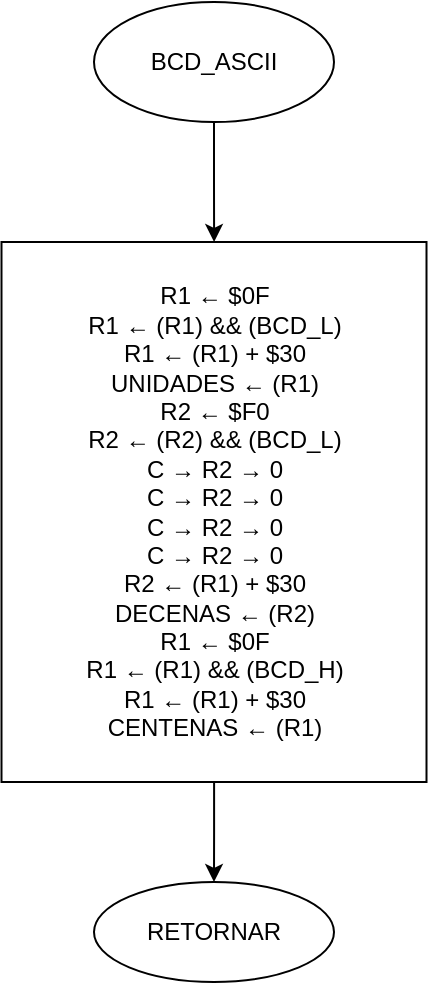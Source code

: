 <mxfile version="14.3.1" type="device"><diagram id="oyVABm4H3wai4twuIbqS" name="Page-1"><mxGraphModel dx="700" dy="830" grid="1" gridSize="10" guides="1" tooltips="1" connect="1" arrows="1" fold="1" page="1" pageScale="1" pageWidth="850" pageHeight="1100" math="0" shadow="0"><root><mxCell id="0"/><mxCell id="1" parent="0"/><mxCell id="Tp8xB3xpbaVVVpjFM-AR-3" value="" style="edgeStyle=orthogonalEdgeStyle;rounded=0;orthogonalLoop=1;jettySize=auto;html=1;" edge="1" parent="1" source="Tp8xB3xpbaVVVpjFM-AR-1" target="Tp8xB3xpbaVVVpjFM-AR-2"><mxGeometry relative="1" as="geometry"/></mxCell><mxCell id="Tp8xB3xpbaVVVpjFM-AR-1" value="BCD_ASCII" style="ellipse;whiteSpace=wrap;html=1;" vertex="1" parent="1"><mxGeometry x="80" y="130" width="120" height="60" as="geometry"/></mxCell><mxCell id="Tp8xB3xpbaVVVpjFM-AR-5" value="" style="edgeStyle=orthogonalEdgeStyle;rounded=0;orthogonalLoop=1;jettySize=auto;html=1;" edge="1" parent="1" source="Tp8xB3xpbaVVVpjFM-AR-2" target="Tp8xB3xpbaVVVpjFM-AR-4"><mxGeometry relative="1" as="geometry"/></mxCell><mxCell id="Tp8xB3xpbaVVVpjFM-AR-2" value="&lt;div&gt;R1 ← $0F&lt;/div&gt;&lt;div&gt;R1 ← (R1) &amp;amp;&amp;amp; (BCD_L)&lt;/div&gt;&lt;div&gt;R1 ← (R1) + $30&lt;/div&gt;&lt;div&gt;UNIDADES ← (R1)&lt;br&gt;&lt;/div&gt;&lt;div&gt;&lt;div&gt;R2 ← $F0&lt;/div&gt;&lt;div&gt;R2 ← (R2) &amp;amp;&amp;amp; (BCD_L)&lt;/div&gt;&lt;div&gt;C → R2 → 0&lt;/div&gt;&lt;div&gt;C → R2 → 0&lt;/div&gt;&lt;div&gt;C → R2 → 0&lt;/div&gt;&lt;div&gt;C → R2 → 0&lt;/div&gt;&lt;div&gt;R2 ← (R1) + $30&lt;/div&gt;&lt;div&gt;DECENAS ← (R2)&lt;/div&gt;&lt;div&gt;R1 ← $0F&lt;/div&gt;&lt;div&gt;&lt;div&gt;R1 ← (R1) &amp;amp;&amp;amp; (BCD_H)&lt;/div&gt;&lt;div&gt;&lt;div&gt;R1 ← (R1) + $30&lt;/div&gt;&lt;div&gt;CENTENAS ← (R1)&lt;br&gt;&lt;/div&gt;&lt;/div&gt; &lt;/div&gt;&lt;/div&gt;" style="whiteSpace=wrap;html=1;" vertex="1" parent="1"><mxGeometry x="33.75" y="250" width="212.5" height="270" as="geometry"/></mxCell><mxCell id="Tp8xB3xpbaVVVpjFM-AR-4" value="RETORNAR" style="ellipse;whiteSpace=wrap;html=1;" vertex="1" parent="1"><mxGeometry x="80" y="570" width="120" height="50" as="geometry"/></mxCell></root></mxGraphModel></diagram></mxfile>